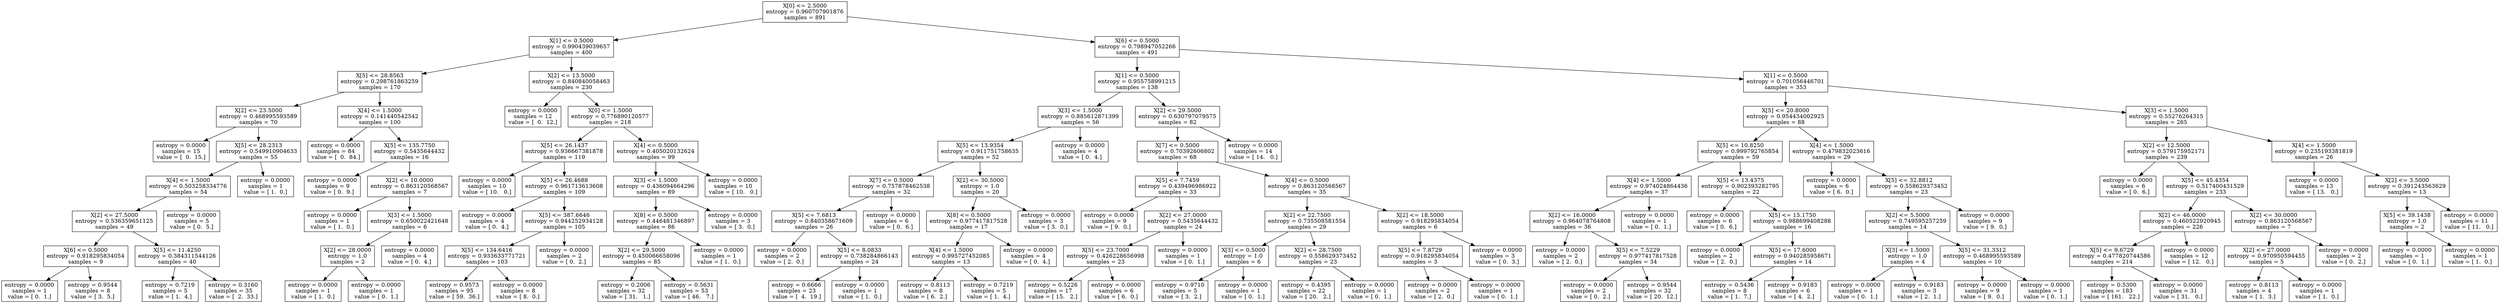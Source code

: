 digraph Tree {
0 [label="X[0] <= 2.5000\nentropy = 0.960707901876\nsamples = 891", shape="box"] ;
1 [label="X[1] <= 0.5000\nentropy = 0.990439039657\nsamples = 400", shape="box"] ;
0 -> 1 ;
2 [label="X[5] <= 28.8563\nentropy = 0.298761863259\nsamples = 170", shape="box"] ;
1 -> 2 ;
3 [label="X[2] <= 23.5000\nentropy = 0.468995593589\nsamples = 70", shape="box"] ;
2 -> 3 ;
4 [label="entropy = 0.0000\nsamples = 15\nvalue = [  0.  15.]", shape="box"] ;
3 -> 4 ;
5 [label="X[5] <= 28.2313\nentropy = 0.549910904633\nsamples = 55", shape="box"] ;
3 -> 5 ;
6 [label="X[4] <= 1.5000\nentropy = 0.503258334776\nsamples = 54", shape="box"] ;
5 -> 6 ;
7 [label="X[2] <= 27.5000\nentropy = 0.536359651125\nsamples = 49", shape="box"] ;
6 -> 7 ;
8 [label="X[6] <= 0.5000\nentropy = 0.918295834054\nsamples = 9", shape="box"] ;
7 -> 8 ;
9 [label="entropy = 0.0000\nsamples = 1\nvalue = [ 0.  1.]", shape="box"] ;
8 -> 9 ;
10 [label="entropy = 0.9544\nsamples = 8\nvalue = [ 3.  5.]", shape="box"] ;
8 -> 10 ;
11 [label="X[5] <= 11.4250\nentropy = 0.384311544126\nsamples = 40", shape="box"] ;
7 -> 11 ;
12 [label="entropy = 0.7219\nsamples = 5\nvalue = [ 1.  4.]", shape="box"] ;
11 -> 12 ;
13 [label="entropy = 0.3160\nsamples = 35\nvalue = [  2.  33.]", shape="box"] ;
11 -> 13 ;
14 [label="entropy = 0.0000\nsamples = 5\nvalue = [ 0.  5.]", shape="box"] ;
6 -> 14 ;
15 [label="entropy = 0.0000\nsamples = 1\nvalue = [ 1.  0.]", shape="box"] ;
5 -> 15 ;
16 [label="X[4] <= 1.5000\nentropy = 0.141440542542\nsamples = 100", shape="box"] ;
2 -> 16 ;
17 [label="entropy = 0.0000\nsamples = 84\nvalue = [  0.  84.]", shape="box"] ;
16 -> 17 ;
18 [label="X[5] <= 135.7750\nentropy = 0.5435644432\nsamples = 16", shape="box"] ;
16 -> 18 ;
19 [label="entropy = 0.0000\nsamples = 9\nvalue = [ 0.  9.]", shape="box"] ;
18 -> 19 ;
20 [label="X[2] <= 10.0000\nentropy = 0.863120568567\nsamples = 7", shape="box"] ;
18 -> 20 ;
21 [label="entropy = 0.0000\nsamples = 1\nvalue = [ 1.  0.]", shape="box"] ;
20 -> 21 ;
22 [label="X[3] <= 1.5000\nentropy = 0.650022421648\nsamples = 6", shape="box"] ;
20 -> 22 ;
23 [label="X[2] <= 28.0000\nentropy = 1.0\nsamples = 2", shape="box"] ;
22 -> 23 ;
24 [label="entropy = 0.0000\nsamples = 1\nvalue = [ 1.  0.]", shape="box"] ;
23 -> 24 ;
25 [label="entropy = 0.0000\nsamples = 1\nvalue = [ 0.  1.]", shape="box"] ;
23 -> 25 ;
26 [label="entropy = 0.0000\nsamples = 4\nvalue = [ 0.  4.]", shape="box"] ;
22 -> 26 ;
27 [label="X[2] <= 13.5000\nentropy = 0.840840058463\nsamples = 230", shape="box"] ;
1 -> 27 ;
28 [label="entropy = 0.0000\nsamples = 12\nvalue = [  0.  12.]", shape="box"] ;
27 -> 28 ;
29 [label="X[0] <= 1.5000\nentropy = 0.776890120577\nsamples = 218", shape="box"] ;
27 -> 29 ;
30 [label="X[5] <= 26.1437\nentropy = 0.936667381878\nsamples = 119", shape="box"] ;
29 -> 30 ;
31 [label="entropy = 0.0000\nsamples = 10\nvalue = [ 10.   0.]", shape="box"] ;
30 -> 31 ;
32 [label="X[5] <= 26.4688\nentropy = 0.961713613608\nsamples = 109", shape="box"] ;
30 -> 32 ;
33 [label="entropy = 0.0000\nsamples = 4\nvalue = [ 0.  4.]", shape="box"] ;
32 -> 33 ;
34 [label="X[5] <= 387.6646\nentropy = 0.944252934128\nsamples = 105", shape="box"] ;
32 -> 34 ;
35 [label="X[5] <= 134.6416\nentropy = 0.933633771721\nsamples = 103", shape="box"] ;
34 -> 35 ;
36 [label="entropy = 0.9573\nsamples = 95\nvalue = [ 59.  36.]", shape="box"] ;
35 -> 36 ;
37 [label="entropy = 0.0000\nsamples = 8\nvalue = [ 8.  0.]", shape="box"] ;
35 -> 37 ;
38 [label="entropy = 0.0000\nsamples = 2\nvalue = [ 0.  2.]", shape="box"] ;
34 -> 38 ;
39 [label="X[4] <= 0.5000\nentropy = 0.405020132624\nsamples = 99", shape="box"] ;
29 -> 39 ;
40 [label="X[3] <= 1.5000\nentropy = 0.436094664296\nsamples = 89", shape="box"] ;
39 -> 40 ;
41 [label="X[8] <= 0.5000\nentropy = 0.446481346897\nsamples = 86", shape="box"] ;
40 -> 41 ;
42 [label="X[2] <= 29.5000\nentropy = 0.450066658096\nsamples = 85", shape="box"] ;
41 -> 42 ;
43 [label="entropy = 0.2006\nsamples = 32\nvalue = [ 31.   1.]", shape="box"] ;
42 -> 43 ;
44 [label="entropy = 0.5631\nsamples = 53\nvalue = [ 46.   7.]", shape="box"] ;
42 -> 44 ;
45 [label="entropy = 0.0000\nsamples = 1\nvalue = [ 1.  0.]", shape="box"] ;
41 -> 45 ;
46 [label="entropy = 0.0000\nsamples = 3\nvalue = [ 3.  0.]", shape="box"] ;
40 -> 46 ;
47 [label="entropy = 0.0000\nsamples = 10\nvalue = [ 10.   0.]", shape="box"] ;
39 -> 47 ;
48 [label="X[6] <= 0.5000\nentropy = 0.798947052266\nsamples = 491", shape="box"] ;
0 -> 48 ;
49 [label="X[1] <= 0.5000\nentropy = 0.955758991215\nsamples = 138", shape="box"] ;
48 -> 49 ;
50 [label="X[3] <= 1.5000\nentropy = 0.885612871399\nsamples = 56", shape="box"] ;
49 -> 50 ;
51 [label="X[5] <= 13.9354\nentropy = 0.911751758635\nsamples = 52", shape="box"] ;
50 -> 51 ;
52 [label="X[7] <= 0.5000\nentropy = 0.757878462538\nsamples = 32", shape="box"] ;
51 -> 52 ;
53 [label="X[5] <= 7.6813\nentropy = 0.840358671609\nsamples = 26", shape="box"] ;
52 -> 53 ;
54 [label="entropy = 0.0000\nsamples = 2\nvalue = [ 2.  0.]", shape="box"] ;
53 -> 54 ;
55 [label="X[5] <= 8.0833\nentropy = 0.738284866143\nsamples = 24", shape="box"] ;
53 -> 55 ;
56 [label="entropy = 0.6666\nsamples = 23\nvalue = [  4.  19.]", shape="box"] ;
55 -> 56 ;
57 [label="entropy = 0.0000\nsamples = 1\nvalue = [ 1.  0.]", shape="box"] ;
55 -> 57 ;
58 [label="entropy = 0.0000\nsamples = 6\nvalue = [ 0.  6.]", shape="box"] ;
52 -> 58 ;
59 [label="X[2] <= 30.5000\nentropy = 1.0\nsamples = 20", shape="box"] ;
51 -> 59 ;
60 [label="X[8] <= 0.5000\nentropy = 0.977417817528\nsamples = 17", shape="box"] ;
59 -> 60 ;
61 [label="X[4] <= 1.5000\nentropy = 0.995727452085\nsamples = 13", shape="box"] ;
60 -> 61 ;
62 [label="entropy = 0.8113\nsamples = 8\nvalue = [ 6.  2.]", shape="box"] ;
61 -> 62 ;
63 [label="entropy = 0.7219\nsamples = 5\nvalue = [ 1.  4.]", shape="box"] ;
61 -> 63 ;
64 [label="entropy = 0.0000\nsamples = 4\nvalue = [ 0.  4.]", shape="box"] ;
60 -> 64 ;
65 [label="entropy = 0.0000\nsamples = 3\nvalue = [ 3.  0.]", shape="box"] ;
59 -> 65 ;
66 [label="entropy = 0.0000\nsamples = 4\nvalue = [ 0.  4.]", shape="box"] ;
50 -> 66 ;
67 [label="X[2] <= 29.5000\nentropy = 0.630797079575\nsamples = 82", shape="box"] ;
49 -> 67 ;
68 [label="X[7] <= 0.5000\nentropy = 0.70392606802\nsamples = 68", shape="box"] ;
67 -> 68 ;
69 [label="X[5] <= 7.7459\nentropy = 0.439496986922\nsamples = 33", shape="box"] ;
68 -> 69 ;
70 [label="entropy = 0.0000\nsamples = 9\nvalue = [ 9.  0.]", shape="box"] ;
69 -> 70 ;
71 [label="X[2] <= 27.0000\nentropy = 0.5435644432\nsamples = 24", shape="box"] ;
69 -> 71 ;
72 [label="X[5] <= 23.7000\nentropy = 0.426228656998\nsamples = 23", shape="box"] ;
71 -> 72 ;
73 [label="entropy = 0.5226\nsamples = 17\nvalue = [ 15.   2.]", shape="box"] ;
72 -> 73 ;
74 [label="entropy = 0.0000\nsamples = 6\nvalue = [ 6.  0.]", shape="box"] ;
72 -> 74 ;
75 [label="entropy = 0.0000\nsamples = 1\nvalue = [ 0.  1.]", shape="box"] ;
71 -> 75 ;
76 [label="X[4] <= 0.5000\nentropy = 0.863120568567\nsamples = 35", shape="box"] ;
68 -> 76 ;
77 [label="X[2] <= 22.7500\nentropy = 0.735508581554\nsamples = 29", shape="box"] ;
76 -> 77 ;
78 [label="X[3] <= 0.5000\nentropy = 1.0\nsamples = 6", shape="box"] ;
77 -> 78 ;
79 [label="entropy = 0.9710\nsamples = 5\nvalue = [ 3.  2.]", shape="box"] ;
78 -> 79 ;
80 [label="entropy = 0.0000\nsamples = 1\nvalue = [ 0.  1.]", shape="box"] ;
78 -> 80 ;
81 [label="X[2] <= 28.7500\nentropy = 0.558629373452\nsamples = 23", shape="box"] ;
77 -> 81 ;
82 [label="entropy = 0.4395\nsamples = 22\nvalue = [ 20.   2.]", shape="box"] ;
81 -> 82 ;
83 [label="entropy = 0.0000\nsamples = 1\nvalue = [ 0.  1.]", shape="box"] ;
81 -> 83 ;
84 [label="X[2] <= 18.5000\nentropy = 0.918295834054\nsamples = 6", shape="box"] ;
76 -> 84 ;
85 [label="X[5] <= 7.8729\nentropy = 0.918295834054\nsamples = 3", shape="box"] ;
84 -> 85 ;
86 [label="entropy = 0.0000\nsamples = 2\nvalue = [ 2.  0.]", shape="box"] ;
85 -> 86 ;
87 [label="entropy = 0.0000\nsamples = 1\nvalue = [ 0.  1.]", shape="box"] ;
85 -> 87 ;
88 [label="entropy = 0.0000\nsamples = 3\nvalue = [ 0.  3.]", shape="box"] ;
84 -> 88 ;
89 [label="entropy = 0.0000\nsamples = 14\nvalue = [ 14.   0.]", shape="box"] ;
67 -> 89 ;
90 [label="X[1] <= 0.5000\nentropy = 0.701056446701\nsamples = 353", shape="box"] ;
48 -> 90 ;
91 [label="X[5] <= 20.8000\nentropy = 0.954434002925\nsamples = 88", shape="box"] ;
90 -> 91 ;
92 [label="X[5] <= 10.8250\nentropy = 0.999792765854\nsamples = 59", shape="box"] ;
91 -> 92 ;
93 [label="X[4] <= 1.5000\nentropy = 0.974024864436\nsamples = 37", shape="box"] ;
92 -> 93 ;
94 [label="X[2] <= 16.0000\nentropy = 0.964078764808\nsamples = 36", shape="box"] ;
93 -> 94 ;
95 [label="entropy = 0.0000\nsamples = 2\nvalue = [ 2.  0.]", shape="box"] ;
94 -> 95 ;
96 [label="X[5] <= 7.5229\nentropy = 0.977417817528\nsamples = 34", shape="box"] ;
94 -> 96 ;
97 [label="entropy = 0.0000\nsamples = 2\nvalue = [ 0.  2.]", shape="box"] ;
96 -> 97 ;
98 [label="entropy = 0.9544\nsamples = 32\nvalue = [ 20.  12.]", shape="box"] ;
96 -> 98 ;
99 [label="entropy = 0.0000\nsamples = 1\nvalue = [ 0.  1.]", shape="box"] ;
93 -> 99 ;
100 [label="X[5] <= 13.4375\nentropy = 0.902393282795\nsamples = 22", shape="box"] ;
92 -> 100 ;
101 [label="entropy = 0.0000\nsamples = 6\nvalue = [ 0.  6.]", shape="box"] ;
100 -> 101 ;
102 [label="X[5] <= 15.1750\nentropy = 0.988699408288\nsamples = 16", shape="box"] ;
100 -> 102 ;
103 [label="entropy = 0.0000\nsamples = 2\nvalue = [ 2.  0.]", shape="box"] ;
102 -> 103 ;
104 [label="X[5] <= 17.6000\nentropy = 0.940285958671\nsamples = 14", shape="box"] ;
102 -> 104 ;
105 [label="entropy = 0.5436\nsamples = 8\nvalue = [ 1.  7.]", shape="box"] ;
104 -> 105 ;
106 [label="entropy = 0.9183\nsamples = 6\nvalue = [ 4.  2.]", shape="box"] ;
104 -> 106 ;
107 [label="X[4] <= 1.5000\nentropy = 0.479832023616\nsamples = 29", shape="box"] ;
91 -> 107 ;
108 [label="entropy = 0.0000\nsamples = 6\nvalue = [ 6.  0.]", shape="box"] ;
107 -> 108 ;
109 [label="X[5] <= 32.8812\nentropy = 0.558629373452\nsamples = 23", shape="box"] ;
107 -> 109 ;
110 [label="X[2] <= 5.5000\nentropy = 0.749595257259\nsamples = 14", shape="box"] ;
109 -> 110 ;
111 [label="X[3] <= 1.5000\nentropy = 1.0\nsamples = 4", shape="box"] ;
110 -> 111 ;
112 [label="entropy = 0.0000\nsamples = 1\nvalue = [ 0.  1.]", shape="box"] ;
111 -> 112 ;
113 [label="entropy = 0.9183\nsamples = 3\nvalue = [ 2.  1.]", shape="box"] ;
111 -> 113 ;
114 [label="X[5] <= 31.3312\nentropy = 0.468995593589\nsamples = 10", shape="box"] ;
110 -> 114 ;
115 [label="entropy = 0.0000\nsamples = 9\nvalue = [ 9.  0.]", shape="box"] ;
114 -> 115 ;
116 [label="entropy = 0.0000\nsamples = 1\nvalue = [ 0.  1.]", shape="box"] ;
114 -> 116 ;
117 [label="entropy = 0.0000\nsamples = 9\nvalue = [ 9.  0.]", shape="box"] ;
109 -> 117 ;
118 [label="X[3] <= 1.5000\nentropy = 0.55276264315\nsamples = 265", shape="box"] ;
90 -> 118 ;
119 [label="X[2] <= 12.5000\nentropy = 0.579175952171\nsamples = 239", shape="box"] ;
118 -> 119 ;
120 [label="entropy = 0.0000\nsamples = 6\nvalue = [ 0.  6.]", shape="box"] ;
119 -> 120 ;
121 [label="X[5] <= 45.4354\nentropy = 0.517400431529\nsamples = 233", shape="box"] ;
119 -> 121 ;
122 [label="X[2] <= 46.0000\nentropy = 0.460522920945\nsamples = 226", shape="box"] ;
121 -> 122 ;
123 [label="X[5] <= 9.6729\nentropy = 0.477820744586\nsamples = 214", shape="box"] ;
122 -> 123 ;
124 [label="entropy = 0.5300\nsamples = 183\nvalue = [ 161.   22.]", shape="box"] ;
123 -> 124 ;
125 [label="entropy = 0.0000\nsamples = 31\nvalue = [ 31.   0.]", shape="box"] ;
123 -> 125 ;
126 [label="entropy = 0.0000\nsamples = 12\nvalue = [ 12.   0.]", shape="box"] ;
122 -> 126 ;
127 [label="X[2] <= 30.0000\nentropy = 0.863120568567\nsamples = 7", shape="box"] ;
121 -> 127 ;
128 [label="X[2] <= 27.0000\nentropy = 0.970950594455\nsamples = 5", shape="box"] ;
127 -> 128 ;
129 [label="entropy = 0.8113\nsamples = 4\nvalue = [ 1.  3.]", shape="box"] ;
128 -> 129 ;
130 [label="entropy = 0.0000\nsamples = 1\nvalue = [ 1.  0.]", shape="box"] ;
128 -> 130 ;
131 [label="entropy = 0.0000\nsamples = 2\nvalue = [ 0.  2.]", shape="box"] ;
127 -> 131 ;
132 [label="X[4] <= 1.5000\nentropy = 0.235193381819\nsamples = 26", shape="box"] ;
118 -> 132 ;
133 [label="entropy = 0.0000\nsamples = 13\nvalue = [ 13.   0.]", shape="box"] ;
132 -> 133 ;
134 [label="X[2] <= 3.5000\nentropy = 0.391243563629\nsamples = 13", shape="box"] ;
132 -> 134 ;
135 [label="X[5] <= 39.1438\nentropy = 1.0\nsamples = 2", shape="box"] ;
134 -> 135 ;
136 [label="entropy = 0.0000\nsamples = 1\nvalue = [ 0.  1.]", shape="box"] ;
135 -> 136 ;
137 [label="entropy = 0.0000\nsamples = 1\nvalue = [ 1.  0.]", shape="box"] ;
135 -> 137 ;
138 [label="entropy = 0.0000\nsamples = 11\nvalue = [ 11.   0.]", shape="box"] ;
134 -> 138 ;
}